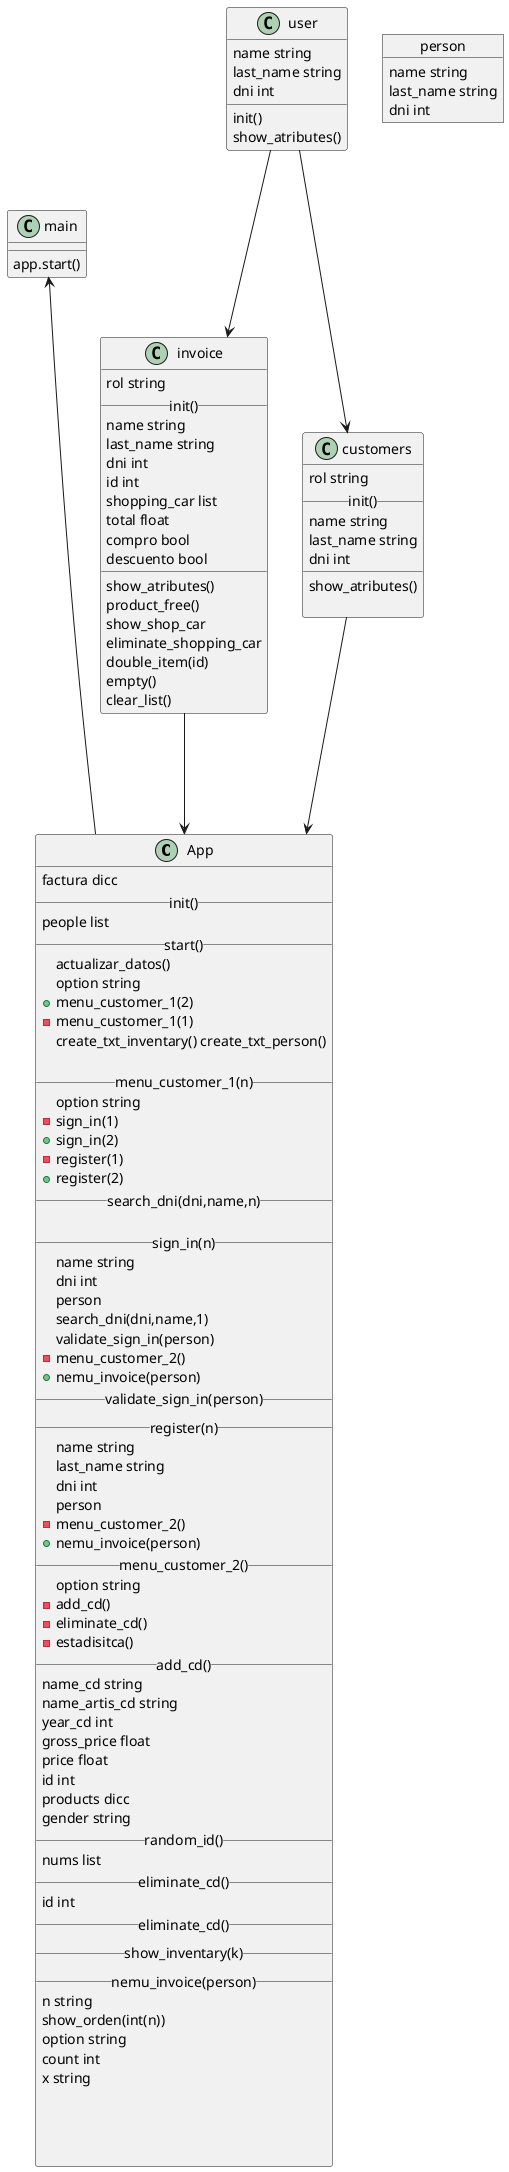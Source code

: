 @startuml
class App{
    factura dicc
    __init()__
    people list 
    __ start() __
    {method}actualizar_datos()
    option string
    +{method} menu_customer_1(2)
    -{method}menu_customer_1(1)
    {method}create_txt_inventary() {method}create_txt_person()

    __menu_customer_1(n)__
    option string
    -{method}sign_in(1)
    +{method}sign_in(2)
    -{method}register(1)
    +{method}register(2)
    __search_dni(dni,name,n)__

    __sign_in(n)__
    name string
    dni int
    person
    {method}search_dni(dni,name,1)
    {method}validate_sign_in(person)
    -{method}menu_customer_2()   
    +{method}nemu_invoice(person) 
    __validate_sign_in(person)__
    __register(n)__
    name string
    last_name string
    dni int
    person
    -{method}menu_customer_2()
    +{method}nemu_invoice(person)
    __menu_customer_2()__
    option string
    -{method}add_cd()
    -{method}eliminate_cd()
    -{method}estadisitca()
    __add_cd()__
    name_cd string
    name_artis_cd string
    year_cd int
    gross_price float
    price float
    id int
    products dicc
    gender string
    __random_id()__
    nums list
    __eliminate_cd()__
    id int
    __eliminate_cd()__
    __show_inventary(k)__
    __nemu_invoice(person)__
    n string
    {method}show_orden(int(n))
    option string
    count int
    x string
    


    
}
class main{
    {method}app.start()

}
class user{
    {method}init()
    name string
    last_name string
    dni int
    {method}show_atributes()
}
class invoice{
    rol string
    __init()__
    name string
    last_name string
    dni int
    id int
    shopping_car list
    total float
    compro bool
    descuento bool
    __
    {method}show_atributes()
    {method}product_free()
    {method}show_shop_car
    {method}eliminate_shopping_car
    {method}double_item(id)
    {method}empty()
    {method}clear_list()
}
class customers{
    rol string
    __init()__
    name string
    last_name string
    dni int
    __
    {method}show_atributes()

}

main <---- App
user ---> invoice
user ---> customers
invoice ---> App
customers ---> App 
object person
person : name string
person : last_name string
person : dni int


@enduml